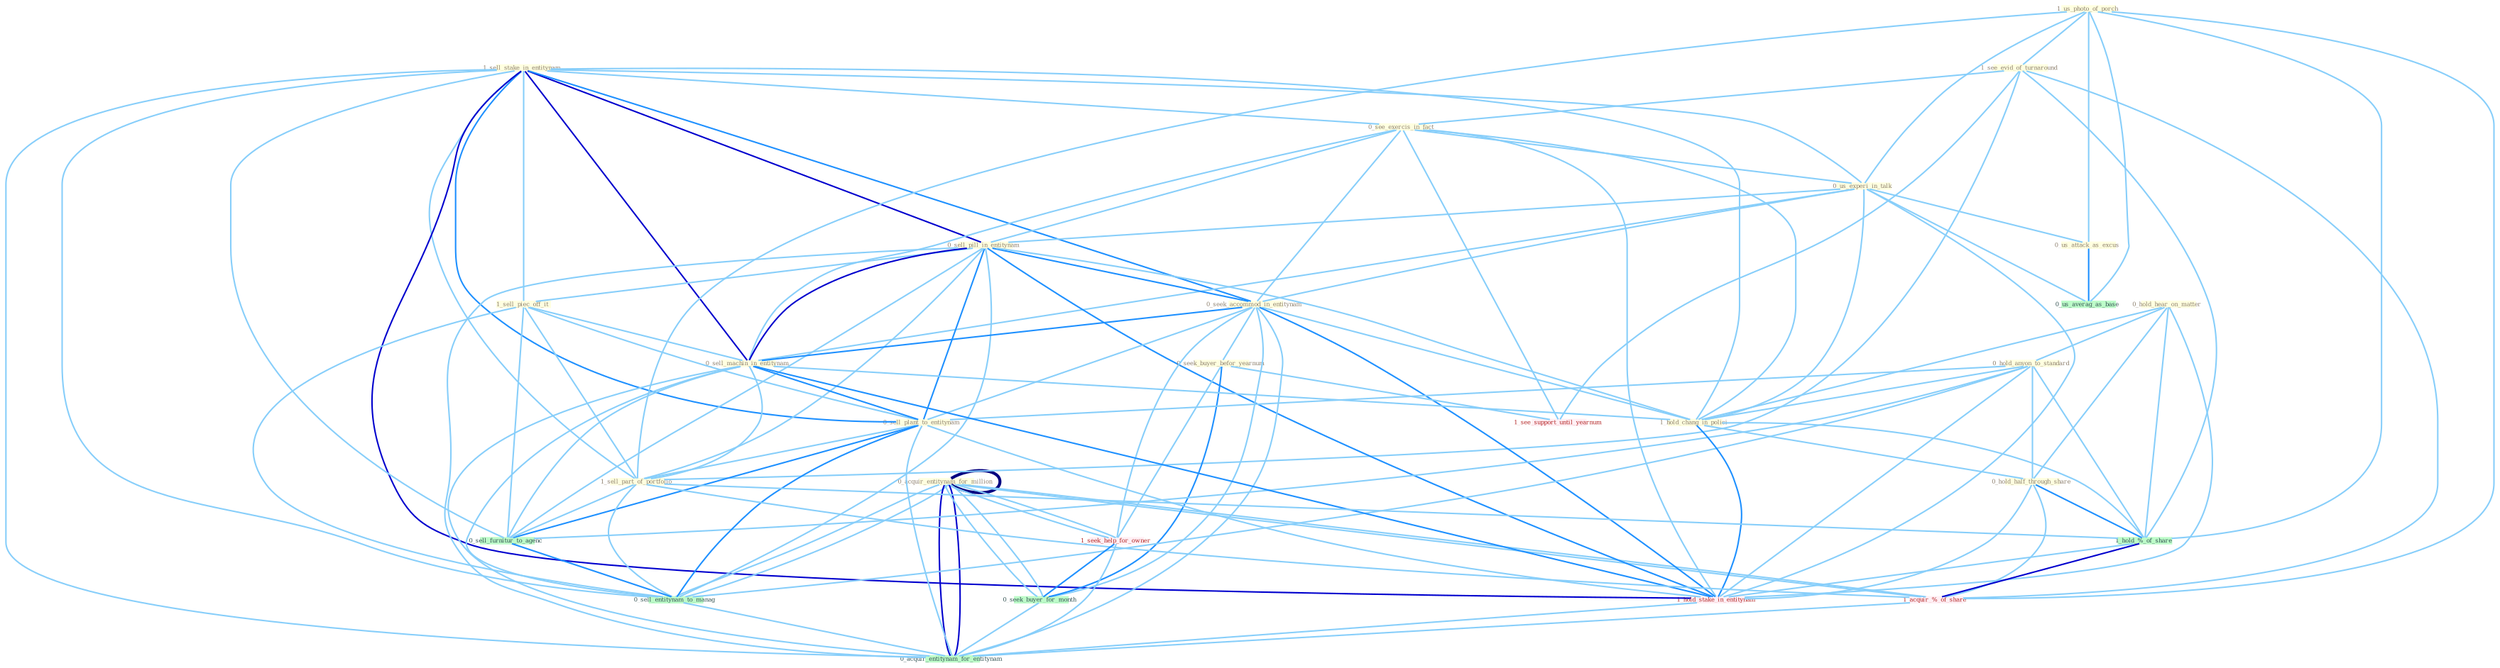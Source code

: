 Graph G{ 
    node
    [shape=polygon,style=filled,width=.5,height=.06,color="#BDFCC9",fixedsize=true,fontsize=4,
    fontcolor="#2f4f4f"];
    {node
    [color="#ffffe0", fontcolor="#8b7d6b"] "1_sell_stake_in_entitynam " "1_us_photo_of_porch " "0_acquir_entitynam_for_million " "1_see_evid_of_turnaround " "0_see_exercis_in_fact " "0_hold_hear_on_matter " "0_us_experi_in_talk " "0_us_attack_as_excus " "0_sell_pill_in_entitynam " "0_seek_accommod_in_entitynam " "1_sell_piec_off_it " "0_acquir_entitynam_for_million " "0_seek_buyer_befor_yearnum " "0_hold_anyon_to_standard " "0_sell_machin_in_entitynam " "0_sell_plant_to_entitynam " "1_hold_chang_in_polici " "0_hold_half_through_share " "1_sell_part_of_portfolio "}
{node [color="#fff0f5", fontcolor="#b22222"] "1_hold_stake_in_entitynam " "1_seek_help_for_owner " "1_acquir_%_of_share " "1_see_support_until_yearnum "}
edge [color="#B0E2FF"];

	"1_sell_stake_in_entitynam " -- "0_see_exercis_in_fact " [w="1", color="#87cefa" ];
	"1_sell_stake_in_entitynam " -- "0_us_experi_in_talk " [w="1", color="#87cefa" ];
	"1_sell_stake_in_entitynam " -- "0_sell_pill_in_entitynam " [w="3", color="#0000cd" , len=0.6];
	"1_sell_stake_in_entitynam " -- "0_seek_accommod_in_entitynam " [w="2", color="#1e90ff" , len=0.8];
	"1_sell_stake_in_entitynam " -- "1_sell_piec_off_it " [w="1", color="#87cefa" ];
	"1_sell_stake_in_entitynam " -- "0_sell_machin_in_entitynam " [w="3", color="#0000cd" , len=0.6];
	"1_sell_stake_in_entitynam " -- "0_sell_plant_to_entitynam " [w="2", color="#1e90ff" , len=0.8];
	"1_sell_stake_in_entitynam " -- "1_hold_chang_in_polici " [w="1", color="#87cefa" ];
	"1_sell_stake_in_entitynam " -- "1_sell_part_of_portfolio " [w="1", color="#87cefa" ];
	"1_sell_stake_in_entitynam " -- "1_hold_stake_in_entitynam " [w="3", color="#0000cd" , len=0.6];
	"1_sell_stake_in_entitynam " -- "0_sell_furnitur_to_agenc " [w="1", color="#87cefa" ];
	"1_sell_stake_in_entitynam " -- "0_sell_entitynam_to_manag " [w="1", color="#87cefa" ];
	"1_sell_stake_in_entitynam " -- "0_acquir_entitynam_for_entitynam " [w="1", color="#87cefa" ];
	"1_us_photo_of_porch " -- "1_see_evid_of_turnaround " [w="1", color="#87cefa" ];
	"1_us_photo_of_porch " -- "0_us_experi_in_talk " [w="1", color="#87cefa" ];
	"1_us_photo_of_porch " -- "0_us_attack_as_excus " [w="1", color="#87cefa" ];
	"1_us_photo_of_porch " -- "1_sell_part_of_portfolio " [w="1", color="#87cefa" ];
	"1_us_photo_of_porch " -- "1_hold_%_of_share " [w="1", color="#87cefa" ];
	"1_us_photo_of_porch " -- "1_acquir_%_of_share " [w="1", color="#87cefa" ];
	"1_us_photo_of_porch " -- "0_us_averag_as_base " [w="1", color="#87cefa" ];
	"0_acquir_entitynam_for_million " -- "0_acquir_entitynam_for_million " [w="4", style=bold, color="#000080", len=0.4];
	"0_acquir_entitynam_for_million " -- "1_seek_help_for_owner " [w="1", color="#87cefa" ];
	"0_acquir_entitynam_for_million " -- "0_seek_buyer_for_month " [w="1", color="#87cefa" ];
	"0_acquir_entitynam_for_million " -- "1_acquir_%_of_share " [w="1", color="#87cefa" ];
	"0_acquir_entitynam_for_million " -- "0_sell_entitynam_to_manag " [w="1", color="#87cefa" ];
	"0_acquir_entitynam_for_million " -- "0_acquir_entitynam_for_entitynam " [w="3", color="#0000cd" , len=0.6];
	"1_see_evid_of_turnaround " -- "0_see_exercis_in_fact " [w="1", color="#87cefa" ];
	"1_see_evid_of_turnaround " -- "1_sell_part_of_portfolio " [w="1", color="#87cefa" ];
	"1_see_evid_of_turnaround " -- "1_hold_%_of_share " [w="1", color="#87cefa" ];
	"1_see_evid_of_turnaround " -- "1_acquir_%_of_share " [w="1", color="#87cefa" ];
	"1_see_evid_of_turnaround " -- "1_see_support_until_yearnum " [w="1", color="#87cefa" ];
	"0_see_exercis_in_fact " -- "0_us_experi_in_talk " [w="1", color="#87cefa" ];
	"0_see_exercis_in_fact " -- "0_sell_pill_in_entitynam " [w="1", color="#87cefa" ];
	"0_see_exercis_in_fact " -- "0_seek_accommod_in_entitynam " [w="1", color="#87cefa" ];
	"0_see_exercis_in_fact " -- "0_sell_machin_in_entitynam " [w="1", color="#87cefa" ];
	"0_see_exercis_in_fact " -- "1_hold_chang_in_polici " [w="1", color="#87cefa" ];
	"0_see_exercis_in_fact " -- "1_hold_stake_in_entitynam " [w="1", color="#87cefa" ];
	"0_see_exercis_in_fact " -- "1_see_support_until_yearnum " [w="1", color="#87cefa" ];
	"0_hold_hear_on_matter " -- "0_hold_anyon_to_standard " [w="1", color="#87cefa" ];
	"0_hold_hear_on_matter " -- "1_hold_chang_in_polici " [w="1", color="#87cefa" ];
	"0_hold_hear_on_matter " -- "0_hold_half_through_share " [w="1", color="#87cefa" ];
	"0_hold_hear_on_matter " -- "1_hold_%_of_share " [w="1", color="#87cefa" ];
	"0_hold_hear_on_matter " -- "1_hold_stake_in_entitynam " [w="1", color="#87cefa" ];
	"0_us_experi_in_talk " -- "0_us_attack_as_excus " [w="1", color="#87cefa" ];
	"0_us_experi_in_talk " -- "0_sell_pill_in_entitynam " [w="1", color="#87cefa" ];
	"0_us_experi_in_talk " -- "0_seek_accommod_in_entitynam " [w="1", color="#87cefa" ];
	"0_us_experi_in_talk " -- "0_sell_machin_in_entitynam " [w="1", color="#87cefa" ];
	"0_us_experi_in_talk " -- "1_hold_chang_in_polici " [w="1", color="#87cefa" ];
	"0_us_experi_in_talk " -- "1_hold_stake_in_entitynam " [w="1", color="#87cefa" ];
	"0_us_experi_in_talk " -- "0_us_averag_as_base " [w="1", color="#87cefa" ];
	"0_us_attack_as_excus " -- "0_us_averag_as_base " [w="2", color="#1e90ff" , len=0.8];
	"0_sell_pill_in_entitynam " -- "0_seek_accommod_in_entitynam " [w="2", color="#1e90ff" , len=0.8];
	"0_sell_pill_in_entitynam " -- "1_sell_piec_off_it " [w="1", color="#87cefa" ];
	"0_sell_pill_in_entitynam " -- "0_sell_machin_in_entitynam " [w="3", color="#0000cd" , len=0.6];
	"0_sell_pill_in_entitynam " -- "0_sell_plant_to_entitynam " [w="2", color="#1e90ff" , len=0.8];
	"0_sell_pill_in_entitynam " -- "1_hold_chang_in_polici " [w="1", color="#87cefa" ];
	"0_sell_pill_in_entitynam " -- "1_sell_part_of_portfolio " [w="1", color="#87cefa" ];
	"0_sell_pill_in_entitynam " -- "1_hold_stake_in_entitynam " [w="2", color="#1e90ff" , len=0.8];
	"0_sell_pill_in_entitynam " -- "0_sell_furnitur_to_agenc " [w="1", color="#87cefa" ];
	"0_sell_pill_in_entitynam " -- "0_sell_entitynam_to_manag " [w="1", color="#87cefa" ];
	"0_sell_pill_in_entitynam " -- "0_acquir_entitynam_for_entitynam " [w="1", color="#87cefa" ];
	"0_seek_accommod_in_entitynam " -- "0_seek_buyer_befor_yearnum " [w="1", color="#87cefa" ];
	"0_seek_accommod_in_entitynam " -- "0_sell_machin_in_entitynam " [w="2", color="#1e90ff" , len=0.8];
	"0_seek_accommod_in_entitynam " -- "0_sell_plant_to_entitynam " [w="1", color="#87cefa" ];
	"0_seek_accommod_in_entitynam " -- "1_hold_chang_in_polici " [w="1", color="#87cefa" ];
	"0_seek_accommod_in_entitynam " -- "1_hold_stake_in_entitynam " [w="2", color="#1e90ff" , len=0.8];
	"0_seek_accommod_in_entitynam " -- "1_seek_help_for_owner " [w="1", color="#87cefa" ];
	"0_seek_accommod_in_entitynam " -- "0_seek_buyer_for_month " [w="1", color="#87cefa" ];
	"0_seek_accommod_in_entitynam " -- "0_acquir_entitynam_for_entitynam " [w="1", color="#87cefa" ];
	"1_sell_piec_off_it " -- "0_sell_machin_in_entitynam " [w="1", color="#87cefa" ];
	"1_sell_piec_off_it " -- "0_sell_plant_to_entitynam " [w="1", color="#87cefa" ];
	"1_sell_piec_off_it " -- "1_sell_part_of_portfolio " [w="1", color="#87cefa" ];
	"1_sell_piec_off_it " -- "0_sell_furnitur_to_agenc " [w="1", color="#87cefa" ];
	"1_sell_piec_off_it " -- "0_sell_entitynam_to_manag " [w="1", color="#87cefa" ];
	"0_acquir_entitynam_for_million " -- "1_seek_help_for_owner " [w="1", color="#87cefa" ];
	"0_acquir_entitynam_for_million " -- "0_seek_buyer_for_month " [w="1", color="#87cefa" ];
	"0_acquir_entitynam_for_million " -- "1_acquir_%_of_share " [w="1", color="#87cefa" ];
	"0_acquir_entitynam_for_million " -- "0_sell_entitynam_to_manag " [w="1", color="#87cefa" ];
	"0_acquir_entitynam_for_million " -- "0_acquir_entitynam_for_entitynam " [w="3", color="#0000cd" , len=0.6];
	"0_seek_buyer_befor_yearnum " -- "1_seek_help_for_owner " [w="1", color="#87cefa" ];
	"0_seek_buyer_befor_yearnum " -- "0_seek_buyer_for_month " [w="2", color="#1e90ff" , len=0.8];
	"0_seek_buyer_befor_yearnum " -- "1_see_support_until_yearnum " [w="1", color="#87cefa" ];
	"0_hold_anyon_to_standard " -- "0_sell_plant_to_entitynam " [w="1", color="#87cefa" ];
	"0_hold_anyon_to_standard " -- "1_hold_chang_in_polici " [w="1", color="#87cefa" ];
	"0_hold_anyon_to_standard " -- "0_hold_half_through_share " [w="1", color="#87cefa" ];
	"0_hold_anyon_to_standard " -- "1_hold_%_of_share " [w="1", color="#87cefa" ];
	"0_hold_anyon_to_standard " -- "1_hold_stake_in_entitynam " [w="1", color="#87cefa" ];
	"0_hold_anyon_to_standard " -- "0_sell_furnitur_to_agenc " [w="1", color="#87cefa" ];
	"0_hold_anyon_to_standard " -- "0_sell_entitynam_to_manag " [w="1", color="#87cefa" ];
	"0_sell_machin_in_entitynam " -- "0_sell_plant_to_entitynam " [w="2", color="#1e90ff" , len=0.8];
	"0_sell_machin_in_entitynam " -- "1_hold_chang_in_polici " [w="1", color="#87cefa" ];
	"0_sell_machin_in_entitynam " -- "1_sell_part_of_portfolio " [w="1", color="#87cefa" ];
	"0_sell_machin_in_entitynam " -- "1_hold_stake_in_entitynam " [w="2", color="#1e90ff" , len=0.8];
	"0_sell_machin_in_entitynam " -- "0_sell_furnitur_to_agenc " [w="1", color="#87cefa" ];
	"0_sell_machin_in_entitynam " -- "0_sell_entitynam_to_manag " [w="1", color="#87cefa" ];
	"0_sell_machin_in_entitynam " -- "0_acquir_entitynam_for_entitynam " [w="1", color="#87cefa" ];
	"0_sell_plant_to_entitynam " -- "1_sell_part_of_portfolio " [w="1", color="#87cefa" ];
	"0_sell_plant_to_entitynam " -- "1_hold_stake_in_entitynam " [w="1", color="#87cefa" ];
	"0_sell_plant_to_entitynam " -- "0_sell_furnitur_to_agenc " [w="2", color="#1e90ff" , len=0.8];
	"0_sell_plant_to_entitynam " -- "0_sell_entitynam_to_manag " [w="2", color="#1e90ff" , len=0.8];
	"0_sell_plant_to_entitynam " -- "0_acquir_entitynam_for_entitynam " [w="1", color="#87cefa" ];
	"1_hold_chang_in_polici " -- "0_hold_half_through_share " [w="1", color="#87cefa" ];
	"1_hold_chang_in_polici " -- "1_hold_%_of_share " [w="1", color="#87cefa" ];
	"1_hold_chang_in_polici " -- "1_hold_stake_in_entitynam " [w="2", color="#1e90ff" , len=0.8];
	"0_hold_half_through_share " -- "1_hold_%_of_share " [w="2", color="#1e90ff" , len=0.8];
	"0_hold_half_through_share " -- "1_hold_stake_in_entitynam " [w="1", color="#87cefa" ];
	"0_hold_half_through_share " -- "1_acquir_%_of_share " [w="1", color="#87cefa" ];
	"1_sell_part_of_portfolio " -- "1_hold_%_of_share " [w="1", color="#87cefa" ];
	"1_sell_part_of_portfolio " -- "1_acquir_%_of_share " [w="1", color="#87cefa" ];
	"1_sell_part_of_portfolio " -- "0_sell_furnitur_to_agenc " [w="1", color="#87cefa" ];
	"1_sell_part_of_portfolio " -- "0_sell_entitynam_to_manag " [w="1", color="#87cefa" ];
	"1_hold_%_of_share " -- "1_hold_stake_in_entitynam " [w="1", color="#87cefa" ];
	"1_hold_%_of_share " -- "1_acquir_%_of_share " [w="3", color="#0000cd" , len=0.6];
	"1_hold_stake_in_entitynam " -- "0_acquir_entitynam_for_entitynam " [w="1", color="#87cefa" ];
	"1_seek_help_for_owner " -- "0_seek_buyer_for_month " [w="2", color="#1e90ff" , len=0.8];
	"1_seek_help_for_owner " -- "0_acquir_entitynam_for_entitynam " [w="1", color="#87cefa" ];
	"0_seek_buyer_for_month " -- "0_acquir_entitynam_for_entitynam " [w="1", color="#87cefa" ];
	"1_acquir_%_of_share " -- "0_acquir_entitynam_for_entitynam " [w="1", color="#87cefa" ];
	"0_sell_furnitur_to_agenc " -- "0_sell_entitynam_to_manag " [w="2", color="#1e90ff" , len=0.8];
	"0_sell_entitynam_to_manag " -- "0_acquir_entitynam_for_entitynam " [w="1", color="#87cefa" ];
}